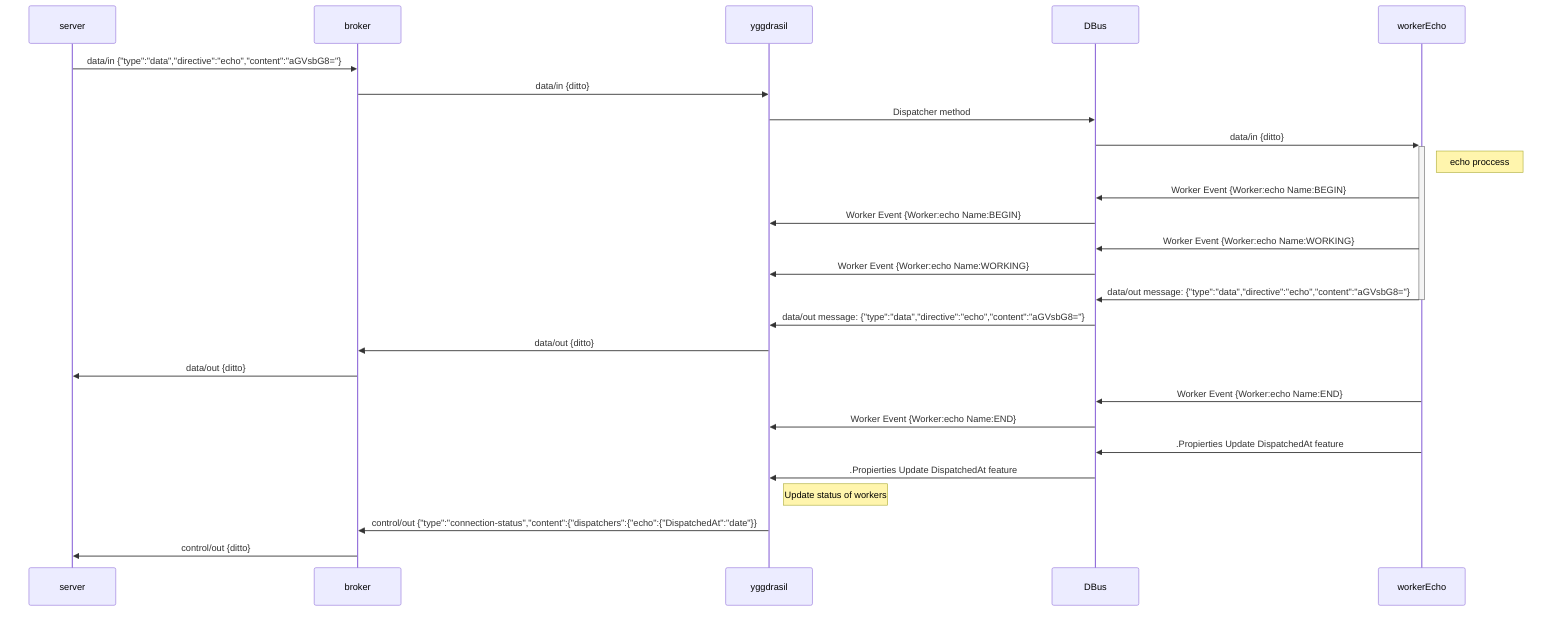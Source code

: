 sequenceDiagram
participant S as server
participant B as broker
participant Y as yggdrasil
participant D as DBus
participant W as workerEcho

S ->> B: data/in {"type":"data","directive":"echo","content":"aGVsbG8="}
B ->> Y: data/in {ditto}
Y ->> D: Dispatcher method
D ->>+ W: data/in {ditto}
Note right of W: echo proccess
W ->> D: Worker Event {Worker:echo Name:BEGIN}
D ->> Y: Worker Event {Worker:echo Name:BEGIN}
W ->> D: Worker Event {Worker:echo Name:WORKING}
D ->> Y: Worker Event {Worker:echo Name:WORKING}
W ->>- D: data/out  message: {"type":"data","directive":"echo","content":"aGVsbG8="}
D ->> Y: data/out  message: {"type":"data","directive":"echo","content":"aGVsbG8="}
Y ->> B: data/out {ditto}
B ->> S: data/out {ditto}
W ->> D: Worker Event {Worker:echo Name:END}
D ->> Y: Worker Event {Worker:echo Name:END}
W ->> D: .Propierties Update DispatchedAt feature
D ->> Y: .Propierties Update DispatchedAt feature
Note right of Y: Update status of workers
Y ->> B: control/out {"type":"connection-status","content":{"dispatchers":{"echo":{"DispatchedAt":"date"}}
B ->> S: control/out {ditto}